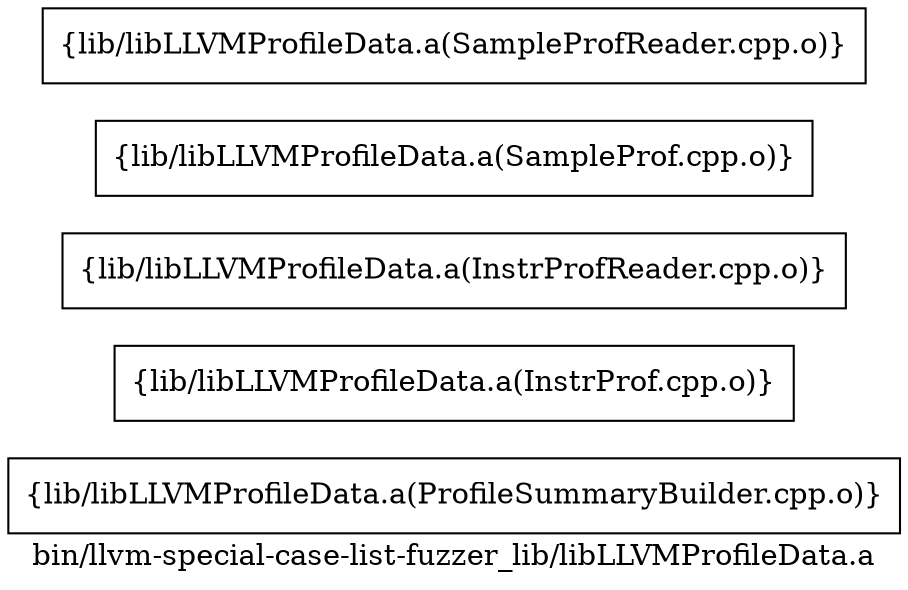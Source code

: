 digraph "bin/llvm-special-case-list-fuzzer_lib/libLLVMProfileData.a" {
	label="bin/llvm-special-case-list-fuzzer_lib/libLLVMProfileData.a";
	rankdir=LR;

	Node0x5609a63e8918 [shape=record,shape=box,group=0,label="{lib/libLLVMProfileData.a(ProfileSummaryBuilder.cpp.o)}"];
	Node0x5609a63e5bc8 [shape=record,shape=box,group=0,label="{lib/libLLVMProfileData.a(InstrProf.cpp.o)}"];
	Node0x5609a63ebac8 [shape=record,shape=box,group=0,label="{lib/libLLVMProfileData.a(InstrProfReader.cpp.o)}"];
	Node0x5609a63e8b48 [shape=record,shape=box,group=0,label="{lib/libLLVMProfileData.a(SampleProf.cpp.o)}"];
	Node0x5609a63e9728 [shape=record,shape=box,group=0,label="{lib/libLLVMProfileData.a(SampleProfReader.cpp.o)}"];
}

